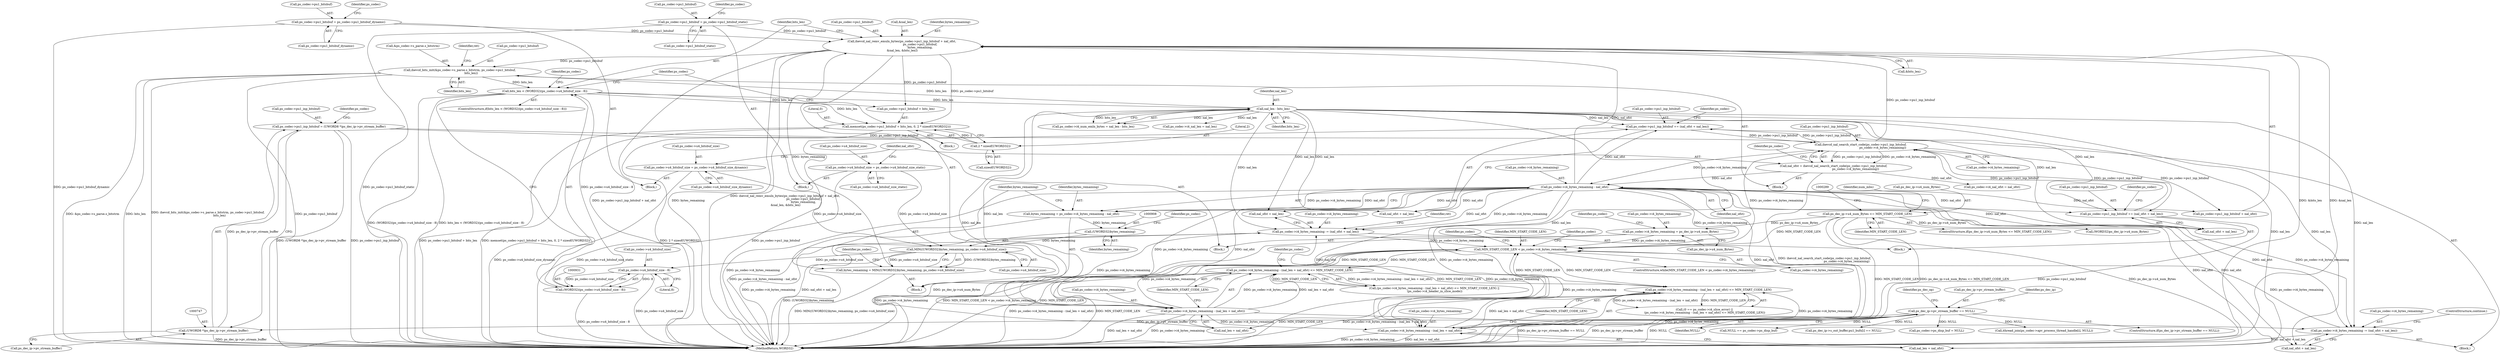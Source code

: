 digraph "0_Android_a33f6725d7e9f92330f995ce2dcf4faa33f6433f@API" {
"1000938" [label="(Call,memset(ps_codec->pu1_bitsbuf + bits_len, 0, 2 * sizeof(UWORD32)))"];
"1000913" [label="(Call,ihevcd_nal_remv_emuln_bytes(ps_codec->pu1_inp_bitsbuf + nal_ofst,\n                                        ps_codec->pu1_bitsbuf,\n                                        bytes_remaining,\n &nal_len, &bits_len))"];
"1000883" [label="(Call,ihevcd_nal_search_start_code(ps_codec->pu1_inp_bitsbuf,\n                                                ps_codec->i4_bytes_remaining))"];
"1001093" [label="(Call,ps_codec->pu1_inp_bitsbuf += (nal_ofst + nal_len))"];
"1000899" [label="(Call,ps_codec->i4_bytes_remaining - nal_ofst)"];
"1000881" [label="(Call,nal_ofst = ihevcd_nal_search_start_code(ps_codec->pu1_inp_bitsbuf,\n                                                ps_codec->i4_bytes_remaining))"];
"1000953" [label="(Call,nal_len - bits_len)"];
"1000928" [label="(Call,bits_len < (WORD32)(ps_codec->u4_bitsbuf_size - 8))"];
"1000961" [label="(Call,ihevcd_bits_init(&ps_codec->s_parse.s_bitstrm, ps_codec->pu1_bitsbuf,\n                         bits_len))"];
"1000930" [label="(Call,(WORD32)(ps_codec->u4_bitsbuf_size - 8))"];
"1000932" [label="(Call,ps_codec->u4_bitsbuf_size - 8)"];
"1000906" [label="(Call,MIN((UWORD32)bytes_remaining, ps_codec->u4_bitsbuf_size))"];
"1000907" [label="(Call,(UWORD32)bytes_remaining)"];
"1000897" [label="(Call,bytes_remaining = ps_codec->i4_bytes_remaining - nal_ofst)"];
"1000858" [label="(Call,ps_codec->u4_bitsbuf_size = ps_codec->u4_bitsbuf_size_dynamic)"];
"1000874" [label="(Call,ps_codec->u4_bitsbuf_size = ps_codec->u4_bitsbuf_size_static)"];
"1000742" [label="(Call,ps_codec->pu1_inp_bitsbuf = (UWORD8 *)ps_dec_ip->pv_stream_buffer)"];
"1000746" [label="(Call,(UWORD8 *)ps_dec_ip->pv_stream_buffer)"];
"1000259" [label="(Call,ps_dec_ip->pv_stream_buffer == NULL)"];
"1001140" [label="(Call,ps_codec->pu1_inp_bitsbuf += (nal_ofst + nal_len))"];
"1000783" [label="(Call,MIN_START_CODE_LEN < ps_codec->i4_bytes_remaining)"];
"1000280" [label="(Call,ps_dec_ip->u4_num_Bytes <= MIN_START_CODE_LEN)"];
"1001130" [label="(Call,ps_codec->i4_bytes_remaining - (nal_len + nal_ofst) <= MIN_START_CODE_LEN)"];
"1001131" [label="(Call,ps_codec->i4_bytes_remaining - (nal_len + nal_ofst))"];
"1000998" [label="(Call,ps_codec->i4_bytes_remaining - (nal_len + nal_ofst))"];
"1000997" [label="(Call,ps_codec->i4_bytes_remaining - (nal_len + nal_ofst) <= MIN_START_CODE_LEN)"];
"1001147" [label="(Call,ps_codec->i4_bytes_remaining -= (nal_ofst + nal_len))"];
"1001100" [label="(Call,ps_codec->i4_bytes_remaining -= (nal_ofst + nal_len))"];
"1000735" [label="(Call,ps_codec->i4_bytes_remaining = ps_dec_ip->u4_num_Bytes)"];
"1000851" [label="(Call,ps_codec->pu1_bitsbuf = ps_codec->pu1_bitsbuf_dynamic)"];
"1000867" [label="(Call,ps_codec->pu1_bitsbuf = ps_codec->pu1_bitsbuf_static)"];
"1000904" [label="(Call,bytes_remaining = MIN((UWORD32)bytes_remaining, ps_codec->u4_bitsbuf_size))"];
"1000945" [label="(Call,2 * sizeof(UWORD32))"];
"1001093" [label="(Call,ps_codec->pu1_inp_bitsbuf += (nal_ofst + nal_len))"];
"1000754" [label="(Identifier,ps_codec)"];
"1001138" [label="(Identifier,MIN_START_CODE_LEN)"];
"1000911" [label="(Identifier,ps_codec)"];
"1000936" [label="(Literal,8)"];
"1000947" [label="(Call,sizeof(UWORD32))"];
"1001140" [label="(Call,ps_codec->pu1_inp_bitsbuf += (nal_ofst + nal_len))"];
"1000961" [label="(Call,ihevcd_bits_init(&ps_codec->s_parse.s_bitstrm, ps_codec->pu1_bitsbuf,\n                         bits_len))"];
"1000916" [label="(Identifier,ps_codec)"];
"1000263" [label="(Identifier,NULL)"];
"1000783" [label="(Call,MIN_START_CODE_LEN < ps_codec->i4_bytes_remaining)"];
"1001005" [label="(Identifier,MIN_START_CODE_LEN)"];
"1000859" [label="(Call,ps_codec->u4_bitsbuf_size)"];
"1001149" [label="(Identifier,ps_codec)"];
"1001131" [label="(Call,ps_codec->i4_bytes_remaining - (nal_len + nal_ofst))"];
"1000900" [label="(Call,ps_codec->i4_bytes_remaining)"];
"1001144" [label="(Call,nal_ofst + nal_len)"];
"1001101" [label="(Call,ps_codec->i4_bytes_remaining)"];
"1000973" [label="(Identifier,ret)"];
"1000971" [label="(Identifier,bits_len)"];
"1000788" [label="(Block,)"];
"1000260" [label="(Call,ps_dec_ip->pv_stream_buffer)"];
"1001100" [label="(Call,ps_codec->i4_bytes_remaining -= (nal_ofst + nal_len))"];
"1000739" [label="(Call,ps_dec_ip->u4_num_Bytes)"];
"1000284" [label="(Identifier,MIN_START_CODE_LEN)"];
"1000884" [label="(Call,ps_codec->pu1_inp_bitsbuf)"];
"1001124" [label="(Call,(0 == ps_codec->i4_slice_error) ||\n (ps_codec->i4_bytes_remaining - (nal_len + nal_ofst) <= MIN_START_CODE_LEN))"];
"1001107" [label="(ControlStructure,continue;)"];
"1000852" [label="(Call,ps_codec->pu1_bitsbuf)"];
"1000953" [label="(Call,nal_len - bits_len)"];
"1000736" [label="(Call,ps_codec->i4_bytes_remaining)"];
"1001094" [label="(Call,ps_codec->pu1_inp_bitsbuf)"];
"1000670" [label="(Call,NULL == ps_codec->ps_disp_buf)"];
"1000785" [label="(Call,ps_codec->i4_bytes_remaining)"];
"1000939" [label="(Call,ps_codec->pu1_bitsbuf + bits_len)"];
"1000968" [label="(Call,ps_codec->pu1_bitsbuf)"];
"1000259" [label="(Call,ps_dec_ip->pv_stream_buffer == NULL)"];
"1000883" [label="(Call,ihevcd_nal_search_start_code(ps_codec->pu1_inp_bitsbuf,\n                                                ps_codec->i4_bytes_remaining))"];
"1000746" [label="(Call,(UWORD8 *)ps_dec_ip->pv_stream_buffer)"];
"1000905" [label="(Identifier,bytes_remaining)"];
"1000933" [label="(Call,ps_codec->u4_bitsbuf_size)"];
"1000403" [label="(Call,ps_dec_ip->s_out_buffer.pu1_bufs[i] == NULL)"];
"1000919" [label="(Call,ps_codec->pu1_bitsbuf)"];
"1000851" [label="(Call,ps_codec->pu1_bitsbuf = ps_codec->pu1_bitsbuf_dynamic)"];
"1000279" [label="(ControlStructure,if(ps_dec_ip->u4_num_Bytes <= MIN_START_CODE_LEN))"];
"1001148" [label="(Call,ps_codec->i4_bytes_remaining)"];
"1000855" [label="(Call,ps_codec->pu1_bitsbuf_dynamic)"];
"1000282" [label="(Identifier,ps_dec_ip)"];
"1000742" [label="(Call,ps_codec->pu1_inp_bitsbuf = (UWORD8 *)ps_dec_ip->pv_stream_buffer)"];
"1000998" [label="(Call,ps_codec->i4_bytes_remaining - (nal_len + nal_ofst))"];
"1000895" [label="(Block,)"];
"1001141" [label="(Call,ps_codec->pu1_inp_bitsbuf)"];
"1001147" [label="(Call,ps_codec->i4_bytes_remaining -= (nal_ofst + nal_len))"];
"1000874" [label="(Call,ps_codec->u4_bitsbuf_size = ps_codec->u4_bitsbuf_size_static)"];
"1000906" [label="(Call,MIN((UWORD32)bytes_remaining, ps_codec->u4_bitsbuf_size))"];
"1000784" [label="(Identifier,MIN_START_CODE_LEN)"];
"1000944" [label="(Literal,0)"];
"1001156" [label="(Identifier,ret)"];
"1001132" [label="(Call,ps_codec->i4_bytes_remaining)"];
"1000945" [label="(Call,2 * sizeof(UWORD32))"];
"1000768" [label="(Call,ps_codec->ps_disp_buf = NULL)"];
"1000875" [label="(Call,ps_codec->u4_bitsbuf_size)"];
"1001002" [label="(Call,nal_len + nal_ofst)"];
"1000882" [label="(Identifier,nal_ofst)"];
"1000941" [label="(Identifier,ps_codec)"];
"1001219" [label="(Identifier,ps_codec)"];
"1001007" [label="(Identifier,ps_codec)"];
"1000892" [label="(Identifier,ps_codec)"];
"1000928" [label="(Call,bits_len < (WORD32)(ps_codec->u4_bitsbuf_size - 8))"];
"1000929" [label="(Identifier,bits_len)"];
"1000997" [label="(Call,ps_codec->i4_bytes_remaining - (nal_len + nal_ofst) <= MIN_START_CODE_LEN)"];
"1000925" [label="(Call,&bits_len)"];
"1001787" [label="(Call,ithread_join(ps_codec->apv_process_thread_handle[i], NULL))"];
"1000946" [label="(Literal,2)"];
"1000923" [label="(Call,&nal_len)"];
"1000258" [label="(ControlStructure,if(ps_dec_ip->pv_stream_buffer == NULL))"];
"1000324" [label="(Identifier,num_mbs)"];
"1000867" [label="(Call,ps_codec->pu1_bitsbuf = ps_codec->pu1_bitsbuf_static)"];
"1001135" [label="(Call,nal_len + nal_ofst)"];
"1001130" [label="(Call,ps_codec->i4_bytes_remaining - (nal_len + nal_ofst) <= MIN_START_CODE_LEN)"];
"1000914" [label="(Call,ps_codec->pu1_inp_bitsbuf + nal_ofst)"];
"1000897" [label="(Call,bytes_remaining = ps_codec->i4_bytes_remaining - nal_ofst)"];
"1000288" [label="(Call,(WORD32)ps_dec_ip->u4_num_Bytes)"];
"1001104" [label="(Call,nal_ofst + nal_len)"];
"1001906" [label="(MethodReturn,WORD32)"];
"1000744" [label="(Identifier,ps_codec)"];
"1001139" [label="(Block,)"];
"1001097" [label="(Call,nal_ofst + nal_len)"];
"1000899" [label="(Call,ps_codec->i4_bytes_remaining - nal_ofst)"];
"1000862" [label="(Call,ps_codec->u4_bitsbuf_size_dynamic)"];
"1000922" [label="(Identifier,bytes_remaining)"];
"1000904" [label="(Call,bytes_remaining = MIN((UWORD32)bytes_remaining, ps_codec->u4_bitsbuf_size))"];
"1001151" [label="(Call,nal_ofst + nal_len)"];
"1000782" [label="(ControlStructure,while(MIN_START_CODE_LEN < ps_codec->i4_bytes_remaining))"];
"1000909" [label="(Identifier,bytes_remaining)"];
"1000881" [label="(Call,nal_ofst = ihevcd_nal_search_start_code(ps_codec->pu1_inp_bitsbuf,\n                                                ps_codec->i4_bytes_remaining))"];
"1000955" [label="(Identifier,bits_len)"];
"1000866" [label="(Block,)"];
"1000887" [label="(Call,ps_codec->i4_bytes_remaining)"];
"1000903" [label="(Identifier,nal_ofst)"];
"1000898" [label="(Identifier,bytes_remaining)"];
"1000280" [label="(Call,ps_dec_ip->u4_num_Bytes <= MIN_START_CODE_LEN)"];
"1000858" [label="(Call,ps_codec->u4_bitsbuf_size = ps_codec->u4_bitsbuf_size_dynamic)"];
"1000996" [label="(Call,(ps_codec->i4_bytes_remaining - (nal_len + nal_ofst) <= MIN_START_CODE_LEN) ||\n (ps_codec->i4_header_in_slice_mode))"];
"1000868" [label="(Call,ps_codec->pu1_bitsbuf)"];
"1000144" [label="(Block,)"];
"1000913" [label="(Call,ihevcd_nal_remv_emuln_bytes(ps_codec->pu1_inp_bitsbuf + nal_ofst,\n                                        ps_codec->pu1_bitsbuf,\n                                        bytes_remaining,\n &nal_len, &bits_len))"];
"1001102" [label="(Identifier,ps_codec)"];
"1000890" [label="(Call,ps_codec->i4_nal_ofst = nal_ofst)"];
"1001077" [label="(Block,)"];
"1000932" [label="(Call,ps_codec->u4_bitsbuf_size - 8)"];
"1000999" [label="(Call,ps_codec->i4_bytes_remaining)"];
"1000748" [label="(Call,ps_dec_ip->pv_stream_buffer)"];
"1000860" [label="(Identifier,ps_codec)"];
"1000949" [label="(Call,ps_codec->i4_num_emln_bytes = nal_len - bits_len)"];
"1000954" [label="(Identifier,nal_len)"];
"1000743" [label="(Call,ps_codec->pu1_inp_bitsbuf)"];
"1000956" [label="(Call,ps_codec->i4_nal_len = nal_len)"];
"1000267" [label="(Identifier,ps_dec_op)"];
"1000871" [label="(Call,ps_codec->pu1_bitsbuf_static)"];
"1000930" [label="(Call,(WORD32)(ps_codec->u4_bitsbuf_size - 8))"];
"1000962" [label="(Call,&ps_codec->s_parse.s_bitstrm)"];
"1000735" [label="(Call,ps_codec->i4_bytes_remaining = ps_dec_ip->u4_num_Bytes)"];
"1000878" [label="(Call,ps_codec->u4_bitsbuf_size_static)"];
"1000938" [label="(Call,memset(ps_codec->pu1_bitsbuf + bits_len, 0, 2 * sizeof(UWORD32)))"];
"1000850" [label="(Block,)"];
"1000951" [label="(Identifier,ps_codec)"];
"1000281" [label="(Call,ps_dec_ip->u4_num_Bytes)"];
"1000794" [label="(Identifier,ps_codec)"];
"1000910" [label="(Call,ps_codec->u4_bitsbuf_size)"];
"1000876" [label="(Identifier,ps_codec)"];
"1000937" [label="(Block,)"];
"1000927" [label="(ControlStructure,if(bits_len < (WORD32)(ps_codec->u4_bitsbuf_size - 8)))"];
"1000907" [label="(Call,(UWORD32)bytes_remaining)"];
"1000938" -> "1000937"  [label="AST: "];
"1000938" -> "1000945"  [label="CFG: "];
"1000939" -> "1000938"  [label="AST: "];
"1000944" -> "1000938"  [label="AST: "];
"1000945" -> "1000938"  [label="AST: "];
"1000951" -> "1000938"  [label="CFG: "];
"1000938" -> "1001906"  [label="DDG: ps_codec->pu1_bitsbuf + bits_len"];
"1000938" -> "1001906"  [label="DDG: memset(ps_codec->pu1_bitsbuf + bits_len, 0, 2 * sizeof(UWORD32))"];
"1000938" -> "1001906"  [label="DDG: 2 * sizeof(UWORD32)"];
"1000913" -> "1000938"  [label="DDG: ps_codec->pu1_bitsbuf"];
"1000928" -> "1000938"  [label="DDG: bits_len"];
"1000945" -> "1000938"  [label="DDG: 2"];
"1000913" -> "1000895"  [label="AST: "];
"1000913" -> "1000925"  [label="CFG: "];
"1000914" -> "1000913"  [label="AST: "];
"1000919" -> "1000913"  [label="AST: "];
"1000922" -> "1000913"  [label="AST: "];
"1000923" -> "1000913"  [label="AST: "];
"1000925" -> "1000913"  [label="AST: "];
"1000929" -> "1000913"  [label="CFG: "];
"1000913" -> "1001906"  [label="DDG: &bits_len"];
"1000913" -> "1001906"  [label="DDG: &nal_len"];
"1000913" -> "1001906"  [label="DDG: ps_codec->pu1_inp_bitsbuf + nal_ofst"];
"1000913" -> "1001906"  [label="DDG: bytes_remaining"];
"1000913" -> "1001906"  [label="DDG: ihevcd_nal_remv_emuln_bytes(ps_codec->pu1_inp_bitsbuf + nal_ofst,\n                                        ps_codec->pu1_bitsbuf,\n                                        bytes_remaining,\n &nal_len, &bits_len)"];
"1000883" -> "1000913"  [label="DDG: ps_codec->pu1_inp_bitsbuf"];
"1000899" -> "1000913"  [label="DDG: nal_ofst"];
"1000851" -> "1000913"  [label="DDG: ps_codec->pu1_bitsbuf"];
"1000867" -> "1000913"  [label="DDG: ps_codec->pu1_bitsbuf"];
"1000904" -> "1000913"  [label="DDG: bytes_remaining"];
"1000913" -> "1000939"  [label="DDG: ps_codec->pu1_bitsbuf"];
"1000913" -> "1000961"  [label="DDG: ps_codec->pu1_bitsbuf"];
"1000883" -> "1000881"  [label="AST: "];
"1000883" -> "1000887"  [label="CFG: "];
"1000884" -> "1000883"  [label="AST: "];
"1000887" -> "1000883"  [label="AST: "];
"1000881" -> "1000883"  [label="CFG: "];
"1000883" -> "1000881"  [label="DDG: ps_codec->pu1_inp_bitsbuf"];
"1000883" -> "1000881"  [label="DDG: ps_codec->i4_bytes_remaining"];
"1001093" -> "1000883"  [label="DDG: ps_codec->pu1_inp_bitsbuf"];
"1000742" -> "1000883"  [label="DDG: ps_codec->pu1_inp_bitsbuf"];
"1001140" -> "1000883"  [label="DDG: ps_codec->pu1_inp_bitsbuf"];
"1000783" -> "1000883"  [label="DDG: ps_codec->i4_bytes_remaining"];
"1000883" -> "1000899"  [label="DDG: ps_codec->i4_bytes_remaining"];
"1000883" -> "1000914"  [label="DDG: ps_codec->pu1_inp_bitsbuf"];
"1000883" -> "1001093"  [label="DDG: ps_codec->pu1_inp_bitsbuf"];
"1000883" -> "1001140"  [label="DDG: ps_codec->pu1_inp_bitsbuf"];
"1001093" -> "1001077"  [label="AST: "];
"1001093" -> "1001097"  [label="CFG: "];
"1001094" -> "1001093"  [label="AST: "];
"1001097" -> "1001093"  [label="AST: "];
"1001102" -> "1001093"  [label="CFG: "];
"1001093" -> "1001906"  [label="DDG: ps_codec->pu1_inp_bitsbuf"];
"1000899" -> "1001093"  [label="DDG: nal_ofst"];
"1000953" -> "1001093"  [label="DDG: nal_len"];
"1000899" -> "1000897"  [label="AST: "];
"1000899" -> "1000903"  [label="CFG: "];
"1000900" -> "1000899"  [label="AST: "];
"1000903" -> "1000899"  [label="AST: "];
"1000897" -> "1000899"  [label="CFG: "];
"1000899" -> "1001906"  [label="DDG: ps_codec->i4_bytes_remaining"];
"1000899" -> "1000783"  [label="DDG: ps_codec->i4_bytes_remaining"];
"1000899" -> "1000897"  [label="DDG: ps_codec->i4_bytes_remaining"];
"1000899" -> "1000897"  [label="DDG: nal_ofst"];
"1000881" -> "1000899"  [label="DDG: nal_ofst"];
"1000899" -> "1000914"  [label="DDG: nal_ofst"];
"1000899" -> "1000998"  [label="DDG: ps_codec->i4_bytes_remaining"];
"1000899" -> "1000998"  [label="DDG: nal_ofst"];
"1000899" -> "1001002"  [label="DDG: nal_ofst"];
"1000899" -> "1001097"  [label="DDG: nal_ofst"];
"1000899" -> "1001100"  [label="DDG: nal_ofst"];
"1000899" -> "1001100"  [label="DDG: ps_codec->i4_bytes_remaining"];
"1000899" -> "1001104"  [label="DDG: nal_ofst"];
"1000899" -> "1001131"  [label="DDG: ps_codec->i4_bytes_remaining"];
"1000899" -> "1001131"  [label="DDG: nal_ofst"];
"1000899" -> "1001135"  [label="DDG: nal_ofst"];
"1000899" -> "1001140"  [label="DDG: nal_ofst"];
"1000899" -> "1001144"  [label="DDG: nal_ofst"];
"1000899" -> "1001147"  [label="DDG: nal_ofst"];
"1000899" -> "1001147"  [label="DDG: ps_codec->i4_bytes_remaining"];
"1000899" -> "1001151"  [label="DDG: nal_ofst"];
"1000881" -> "1000788"  [label="AST: "];
"1000882" -> "1000881"  [label="AST: "];
"1000892" -> "1000881"  [label="CFG: "];
"1000881" -> "1001906"  [label="DDG: ihevcd_nal_search_start_code(ps_codec->pu1_inp_bitsbuf,\n                                                ps_codec->i4_bytes_remaining)"];
"1000881" -> "1000890"  [label="DDG: nal_ofst"];
"1000953" -> "1000949"  [label="AST: "];
"1000953" -> "1000955"  [label="CFG: "];
"1000954" -> "1000953"  [label="AST: "];
"1000955" -> "1000953"  [label="AST: "];
"1000949" -> "1000953"  [label="CFG: "];
"1000953" -> "1000949"  [label="DDG: nal_len"];
"1000953" -> "1000949"  [label="DDG: bits_len"];
"1000928" -> "1000953"  [label="DDG: bits_len"];
"1000953" -> "1000956"  [label="DDG: nal_len"];
"1000953" -> "1000961"  [label="DDG: bits_len"];
"1000953" -> "1000998"  [label="DDG: nal_len"];
"1000953" -> "1001002"  [label="DDG: nal_len"];
"1000953" -> "1001097"  [label="DDG: nal_len"];
"1000953" -> "1001100"  [label="DDG: nal_len"];
"1000953" -> "1001104"  [label="DDG: nal_len"];
"1000953" -> "1001131"  [label="DDG: nal_len"];
"1000953" -> "1001135"  [label="DDG: nal_len"];
"1000953" -> "1001140"  [label="DDG: nal_len"];
"1000953" -> "1001144"  [label="DDG: nal_len"];
"1000953" -> "1001147"  [label="DDG: nal_len"];
"1000953" -> "1001151"  [label="DDG: nal_len"];
"1000928" -> "1000927"  [label="AST: "];
"1000928" -> "1000930"  [label="CFG: "];
"1000929" -> "1000928"  [label="AST: "];
"1000930" -> "1000928"  [label="AST: "];
"1000941" -> "1000928"  [label="CFG: "];
"1000951" -> "1000928"  [label="CFG: "];
"1000928" -> "1001906"  [label="DDG: (WORD32)(ps_codec->u4_bitsbuf_size - 8)"];
"1000928" -> "1001906"  [label="DDG: bits_len < (WORD32)(ps_codec->u4_bitsbuf_size - 8)"];
"1000961" -> "1000928"  [label="DDG: bits_len"];
"1000930" -> "1000928"  [label="DDG: ps_codec->u4_bitsbuf_size - 8"];
"1000928" -> "1000939"  [label="DDG: bits_len"];
"1000961" -> "1000788"  [label="AST: "];
"1000961" -> "1000971"  [label="CFG: "];
"1000962" -> "1000961"  [label="AST: "];
"1000968" -> "1000961"  [label="AST: "];
"1000971" -> "1000961"  [label="AST: "];
"1000973" -> "1000961"  [label="CFG: "];
"1000961" -> "1001906"  [label="DDG: &ps_codec->s_parse.s_bitstrm"];
"1000961" -> "1001906"  [label="DDG: bits_len"];
"1000961" -> "1001906"  [label="DDG: ihevcd_bits_init(&ps_codec->s_parse.s_bitstrm, ps_codec->pu1_bitsbuf,\n                         bits_len)"];
"1000961" -> "1001906"  [label="DDG: ps_codec->pu1_bitsbuf"];
"1000930" -> "1000932"  [label="CFG: "];
"1000931" -> "1000930"  [label="AST: "];
"1000932" -> "1000930"  [label="AST: "];
"1000930" -> "1001906"  [label="DDG: ps_codec->u4_bitsbuf_size - 8"];
"1000932" -> "1000930"  [label="DDG: ps_codec->u4_bitsbuf_size"];
"1000932" -> "1000930"  [label="DDG: 8"];
"1000932" -> "1000936"  [label="CFG: "];
"1000933" -> "1000932"  [label="AST: "];
"1000936" -> "1000932"  [label="AST: "];
"1000932" -> "1001906"  [label="DDG: ps_codec->u4_bitsbuf_size"];
"1000906" -> "1000932"  [label="DDG: ps_codec->u4_bitsbuf_size"];
"1000906" -> "1000904"  [label="AST: "];
"1000906" -> "1000910"  [label="CFG: "];
"1000907" -> "1000906"  [label="AST: "];
"1000910" -> "1000906"  [label="AST: "];
"1000904" -> "1000906"  [label="CFG: "];
"1000906" -> "1001906"  [label="DDG: (UWORD32)bytes_remaining"];
"1000906" -> "1000904"  [label="DDG: (UWORD32)bytes_remaining"];
"1000906" -> "1000904"  [label="DDG: ps_codec->u4_bitsbuf_size"];
"1000907" -> "1000906"  [label="DDG: bytes_remaining"];
"1000858" -> "1000906"  [label="DDG: ps_codec->u4_bitsbuf_size"];
"1000874" -> "1000906"  [label="DDG: ps_codec->u4_bitsbuf_size"];
"1000907" -> "1000909"  [label="CFG: "];
"1000908" -> "1000907"  [label="AST: "];
"1000909" -> "1000907"  [label="AST: "];
"1000911" -> "1000907"  [label="CFG: "];
"1000897" -> "1000907"  [label="DDG: bytes_remaining"];
"1000897" -> "1000895"  [label="AST: "];
"1000898" -> "1000897"  [label="AST: "];
"1000905" -> "1000897"  [label="CFG: "];
"1000897" -> "1001906"  [label="DDG: ps_codec->i4_bytes_remaining - nal_ofst"];
"1000858" -> "1000850"  [label="AST: "];
"1000858" -> "1000862"  [label="CFG: "];
"1000859" -> "1000858"  [label="AST: "];
"1000862" -> "1000858"  [label="AST: "];
"1000882" -> "1000858"  [label="CFG: "];
"1000858" -> "1001906"  [label="DDG: ps_codec->u4_bitsbuf_size_dynamic"];
"1000874" -> "1000866"  [label="AST: "];
"1000874" -> "1000878"  [label="CFG: "];
"1000875" -> "1000874"  [label="AST: "];
"1000878" -> "1000874"  [label="AST: "];
"1000882" -> "1000874"  [label="CFG: "];
"1000874" -> "1001906"  [label="DDG: ps_codec->u4_bitsbuf_size_static"];
"1000742" -> "1000144"  [label="AST: "];
"1000742" -> "1000746"  [label="CFG: "];
"1000743" -> "1000742"  [label="AST: "];
"1000746" -> "1000742"  [label="AST: "];
"1000754" -> "1000742"  [label="CFG: "];
"1000742" -> "1001906"  [label="DDG: (UWORD8 *)ps_dec_ip->pv_stream_buffer"];
"1000742" -> "1001906"  [label="DDG: ps_codec->pu1_inp_bitsbuf"];
"1000746" -> "1000742"  [label="DDG: ps_dec_ip->pv_stream_buffer"];
"1000746" -> "1000748"  [label="CFG: "];
"1000747" -> "1000746"  [label="AST: "];
"1000748" -> "1000746"  [label="AST: "];
"1000746" -> "1001906"  [label="DDG: ps_dec_ip->pv_stream_buffer"];
"1000259" -> "1000746"  [label="DDG: ps_dec_ip->pv_stream_buffer"];
"1000259" -> "1000258"  [label="AST: "];
"1000259" -> "1000263"  [label="CFG: "];
"1000260" -> "1000259"  [label="AST: "];
"1000263" -> "1000259"  [label="AST: "];
"1000267" -> "1000259"  [label="CFG: "];
"1000282" -> "1000259"  [label="CFG: "];
"1000259" -> "1001906"  [label="DDG: ps_dec_ip->pv_stream_buffer == NULL"];
"1000259" -> "1001906"  [label="DDG: ps_dec_ip->pv_stream_buffer"];
"1000259" -> "1001906"  [label="DDG: NULL"];
"1000259" -> "1000403"  [label="DDG: NULL"];
"1000259" -> "1000670"  [label="DDG: NULL"];
"1000259" -> "1000768"  [label="DDG: NULL"];
"1000259" -> "1001787"  [label="DDG: NULL"];
"1001140" -> "1001139"  [label="AST: "];
"1001140" -> "1001144"  [label="CFG: "];
"1001141" -> "1001140"  [label="AST: "];
"1001144" -> "1001140"  [label="AST: "];
"1001149" -> "1001140"  [label="CFG: "];
"1001140" -> "1001906"  [label="DDG: ps_codec->pu1_inp_bitsbuf"];
"1000783" -> "1000782"  [label="AST: "];
"1000783" -> "1000785"  [label="CFG: "];
"1000784" -> "1000783"  [label="AST: "];
"1000785" -> "1000783"  [label="AST: "];
"1000794" -> "1000783"  [label="CFG: "];
"1001219" -> "1000783"  [label="CFG: "];
"1000783" -> "1001906"  [label="DDG: ps_codec->i4_bytes_remaining"];
"1000783" -> "1001906"  [label="DDG: MIN_START_CODE_LEN < ps_codec->i4_bytes_remaining"];
"1000783" -> "1001906"  [label="DDG: MIN_START_CODE_LEN"];
"1000280" -> "1000783"  [label="DDG: MIN_START_CODE_LEN"];
"1001130" -> "1000783"  [label="DDG: MIN_START_CODE_LEN"];
"1000997" -> "1000783"  [label="DDG: MIN_START_CODE_LEN"];
"1001147" -> "1000783"  [label="DDG: ps_codec->i4_bytes_remaining"];
"1000998" -> "1000783"  [label="DDG: ps_codec->i4_bytes_remaining"];
"1001131" -> "1000783"  [label="DDG: ps_codec->i4_bytes_remaining"];
"1001100" -> "1000783"  [label="DDG: ps_codec->i4_bytes_remaining"];
"1000735" -> "1000783"  [label="DDG: ps_codec->i4_bytes_remaining"];
"1000783" -> "1000997"  [label="DDG: MIN_START_CODE_LEN"];
"1000783" -> "1001130"  [label="DDG: MIN_START_CODE_LEN"];
"1000280" -> "1000279"  [label="AST: "];
"1000280" -> "1000284"  [label="CFG: "];
"1000281" -> "1000280"  [label="AST: "];
"1000284" -> "1000280"  [label="AST: "];
"1000289" -> "1000280"  [label="CFG: "];
"1000324" -> "1000280"  [label="CFG: "];
"1000280" -> "1001906"  [label="DDG: MIN_START_CODE_LEN"];
"1000280" -> "1001906"  [label="DDG: ps_dec_ip->u4_num_Bytes <= MIN_START_CODE_LEN"];
"1000280" -> "1001906"  [label="DDG: ps_dec_ip->u4_num_Bytes"];
"1000280" -> "1000288"  [label="DDG: ps_dec_ip->u4_num_Bytes"];
"1000280" -> "1000735"  [label="DDG: ps_dec_ip->u4_num_Bytes"];
"1001130" -> "1001124"  [label="AST: "];
"1001130" -> "1001138"  [label="CFG: "];
"1001131" -> "1001130"  [label="AST: "];
"1001138" -> "1001130"  [label="AST: "];
"1001124" -> "1001130"  [label="CFG: "];
"1001130" -> "1001906"  [label="DDG: MIN_START_CODE_LEN"];
"1001130" -> "1001906"  [label="DDG: ps_codec->i4_bytes_remaining - (nal_len + nal_ofst)"];
"1001130" -> "1001124"  [label="DDG: ps_codec->i4_bytes_remaining - (nal_len + nal_ofst)"];
"1001130" -> "1001124"  [label="DDG: MIN_START_CODE_LEN"];
"1001131" -> "1001130"  [label="DDG: ps_codec->i4_bytes_remaining"];
"1001131" -> "1001130"  [label="DDG: nal_len + nal_ofst"];
"1000997" -> "1001130"  [label="DDG: MIN_START_CODE_LEN"];
"1001131" -> "1001135"  [label="CFG: "];
"1001132" -> "1001131"  [label="AST: "];
"1001135" -> "1001131"  [label="AST: "];
"1001138" -> "1001131"  [label="CFG: "];
"1001131" -> "1001906"  [label="DDG: nal_len + nal_ofst"];
"1001131" -> "1001906"  [label="DDG: ps_codec->i4_bytes_remaining"];
"1000998" -> "1001131"  [label="DDG: ps_codec->i4_bytes_remaining"];
"1001131" -> "1001147"  [label="DDG: ps_codec->i4_bytes_remaining"];
"1000998" -> "1000997"  [label="AST: "];
"1000998" -> "1001002"  [label="CFG: "];
"1000999" -> "1000998"  [label="AST: "];
"1001002" -> "1000998"  [label="AST: "];
"1001005" -> "1000998"  [label="CFG: "];
"1000998" -> "1001906"  [label="DDG: ps_codec->i4_bytes_remaining"];
"1000998" -> "1001906"  [label="DDG: nal_len + nal_ofst"];
"1000998" -> "1000997"  [label="DDG: ps_codec->i4_bytes_remaining"];
"1000998" -> "1000997"  [label="DDG: nal_len + nal_ofst"];
"1000998" -> "1001100"  [label="DDG: ps_codec->i4_bytes_remaining"];
"1000998" -> "1001147"  [label="DDG: ps_codec->i4_bytes_remaining"];
"1000997" -> "1000996"  [label="AST: "];
"1000997" -> "1001005"  [label="CFG: "];
"1001005" -> "1000997"  [label="AST: "];
"1001007" -> "1000997"  [label="CFG: "];
"1000996" -> "1000997"  [label="CFG: "];
"1000997" -> "1001906"  [label="DDG: ps_codec->i4_bytes_remaining - (nal_len + nal_ofst)"];
"1000997" -> "1001906"  [label="DDG: MIN_START_CODE_LEN"];
"1000997" -> "1000996"  [label="DDG: ps_codec->i4_bytes_remaining - (nal_len + nal_ofst)"];
"1000997" -> "1000996"  [label="DDG: MIN_START_CODE_LEN"];
"1001147" -> "1001139"  [label="AST: "];
"1001147" -> "1001151"  [label="CFG: "];
"1001148" -> "1001147"  [label="AST: "];
"1001151" -> "1001147"  [label="AST: "];
"1001156" -> "1001147"  [label="CFG: "];
"1001147" -> "1001906"  [label="DDG: nal_ofst + nal_len"];
"1001147" -> "1001906"  [label="DDG: ps_codec->i4_bytes_remaining"];
"1001100" -> "1001077"  [label="AST: "];
"1001100" -> "1001104"  [label="CFG: "];
"1001101" -> "1001100"  [label="AST: "];
"1001104" -> "1001100"  [label="AST: "];
"1001107" -> "1001100"  [label="CFG: "];
"1001100" -> "1001906"  [label="DDG: nal_ofst + nal_len"];
"1000735" -> "1000144"  [label="AST: "];
"1000735" -> "1000739"  [label="CFG: "];
"1000736" -> "1000735"  [label="AST: "];
"1000739" -> "1000735"  [label="AST: "];
"1000744" -> "1000735"  [label="CFG: "];
"1000735" -> "1001906"  [label="DDG: ps_dec_ip->u4_num_Bytes"];
"1000851" -> "1000850"  [label="AST: "];
"1000851" -> "1000855"  [label="CFG: "];
"1000852" -> "1000851"  [label="AST: "];
"1000855" -> "1000851"  [label="AST: "];
"1000860" -> "1000851"  [label="CFG: "];
"1000851" -> "1001906"  [label="DDG: ps_codec->pu1_bitsbuf_dynamic"];
"1000867" -> "1000866"  [label="AST: "];
"1000867" -> "1000871"  [label="CFG: "];
"1000868" -> "1000867"  [label="AST: "];
"1000871" -> "1000867"  [label="AST: "];
"1000876" -> "1000867"  [label="CFG: "];
"1000867" -> "1001906"  [label="DDG: ps_codec->pu1_bitsbuf_static"];
"1000904" -> "1000895"  [label="AST: "];
"1000905" -> "1000904"  [label="AST: "];
"1000916" -> "1000904"  [label="CFG: "];
"1000904" -> "1001906"  [label="DDG: MIN((UWORD32)bytes_remaining, ps_codec->u4_bitsbuf_size)"];
"1000945" -> "1000947"  [label="CFG: "];
"1000946" -> "1000945"  [label="AST: "];
"1000947" -> "1000945"  [label="AST: "];
}
